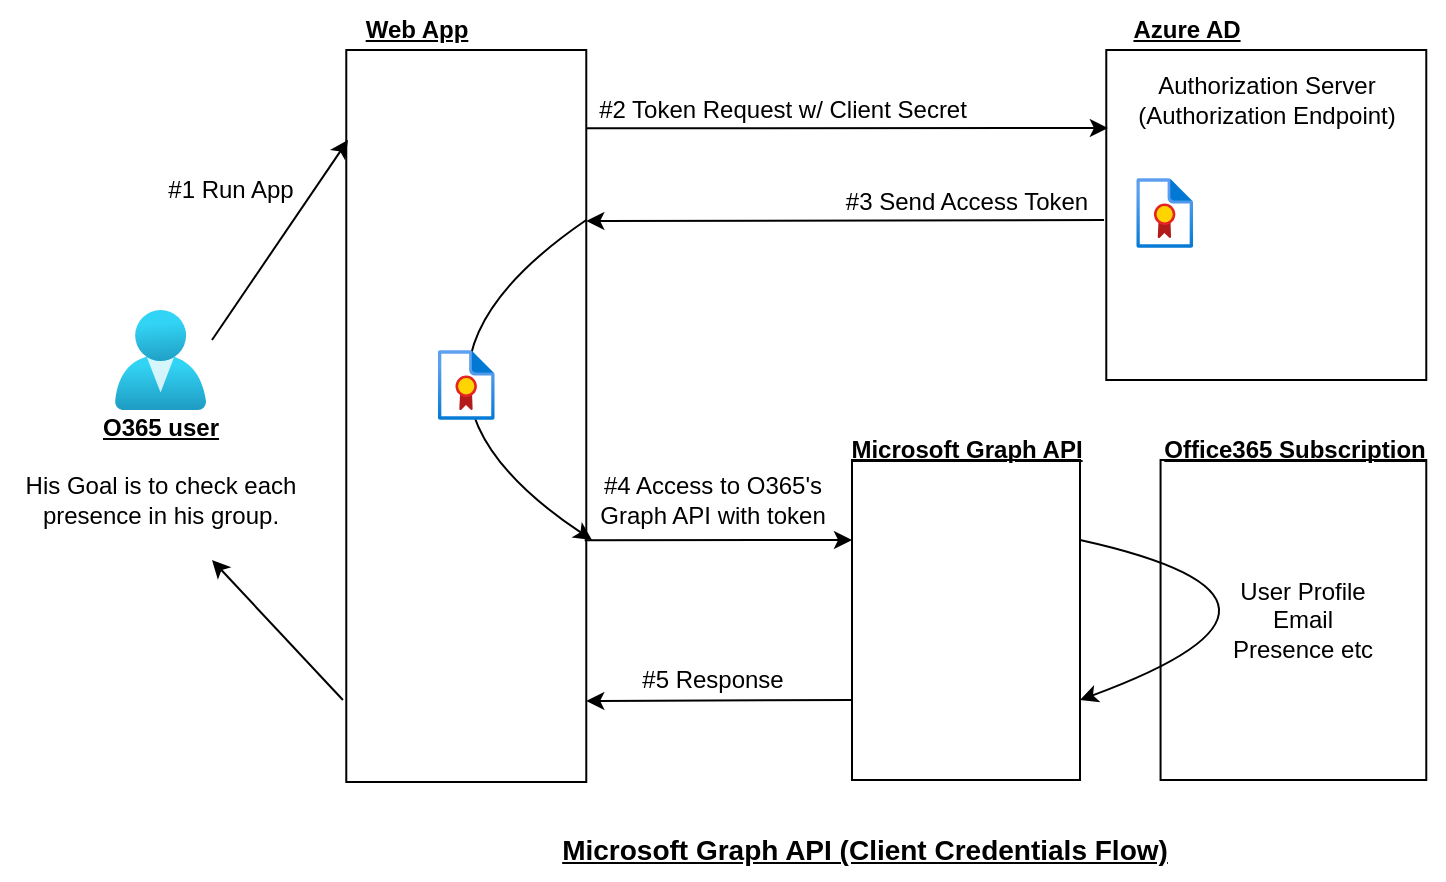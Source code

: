 <mxfile version="20.4.1" type="github">
  <diagram id="EQogxgOOaJ7-MavAzIGB" name="ページ1">
    <mxGraphModel dx="1422" dy="773" grid="1" gridSize="10" guides="1" tooltips="1" connect="1" arrows="1" fold="1" page="1" pageScale="1" pageWidth="827" pageHeight="1169" math="0" shadow="0">
      <root>
        <mxCell id="0" />
        <mxCell id="1" parent="0" />
        <mxCell id="5m2ri7QpMthFIvJ9T_sP-5" value="" style="rounded=0;whiteSpace=wrap;html=1;fillColor=#FFFFFF;" vertex="1" parent="1">
          <mxGeometry x="187.14" y="75" width="120" height="366" as="geometry" />
        </mxCell>
        <mxCell id="LVywCjolBayjgkQlPvWd-17" value="" style="rounded=0;whiteSpace=wrap;html=1;fillColor=#FFFFFF;" parent="1" vertex="1">
          <mxGeometry x="567.14" y="75" width="160" height="165" as="geometry" />
        </mxCell>
        <mxCell id="LVywCjolBayjgkQlPvWd-2" value="&lt;b&gt;&lt;u&gt;Web App&lt;/u&gt;&lt;/b&gt;" style="text;html=1;align=center;verticalAlign=middle;resizable=0;points=[];autosize=1;strokeColor=none;fillColor=none;" parent="1" vertex="1">
          <mxGeometry x="187.14" y="50" width="70" height="30" as="geometry" />
        </mxCell>
        <mxCell id="LVywCjolBayjgkQlPvWd-11" value="" style="aspect=fixed;html=1;points=[];align=center;image;fontSize=12;image=img/lib/azure2/identity/Users.svg;" parent="1" vertex="1">
          <mxGeometry x="71.43" y="205" width="45.71" height="50" as="geometry" />
        </mxCell>
        <mxCell id="LVywCjolBayjgkQlPvWd-12" value="&lt;b&gt;&lt;u&gt;O365 user&lt;/u&gt;&lt;/b&gt;" style="text;html=1;align=center;verticalAlign=middle;resizable=0;points=[];autosize=1;strokeColor=none;fillColor=none;" parent="1" vertex="1">
          <mxGeometry x="54.29" y="249" width="80" height="30" as="geometry" />
        </mxCell>
        <mxCell id="LVywCjolBayjgkQlPvWd-14" value="&lt;b&gt;&lt;u&gt;Azure AD&lt;/u&gt;&lt;/b&gt;" style="text;html=1;align=center;verticalAlign=middle;resizable=0;points=[];autosize=1;strokeColor=none;fillColor=none;" parent="1" vertex="1">
          <mxGeometry x="567.14" y="50" width="80" height="30" as="geometry" />
        </mxCell>
        <mxCell id="LVywCjolBayjgkQlPvWd-15" value="Authorization Server&lt;br&gt;(Authorization Endpoint)" style="text;html=1;align=center;verticalAlign=middle;resizable=0;points=[];autosize=1;strokeColor=none;fillColor=none;" parent="1" vertex="1">
          <mxGeometry x="572.14" y="80" width="150" height="40" as="geometry" />
        </mxCell>
        <mxCell id="LVywCjolBayjgkQlPvWd-36" value="" style="endArrow=classic;html=1;rounded=0;entryX=0.007;entryY=0.123;entryDx=0;entryDy=0;entryPerimeter=0;" parent="1" target="5m2ri7QpMthFIvJ9T_sP-5" edge="1">
          <mxGeometry width="50" height="50" relative="1" as="geometry">
            <mxPoint x="120" y="220" as="sourcePoint" />
            <mxPoint x="197.14" y="104.516" as="targetPoint" />
          </mxGeometry>
        </mxCell>
        <mxCell id="LVywCjolBayjgkQlPvWd-41" value="His Goal is to check&amp;nbsp;each &lt;br&gt;presence in his group." style="text;html=1;align=center;verticalAlign=middle;resizable=0;points=[];autosize=1;strokeColor=none;fillColor=none;" parent="1" vertex="1">
          <mxGeometry x="14.29" y="280" width="160" height="40" as="geometry" />
        </mxCell>
        <mxCell id="LVywCjolBayjgkQlPvWd-48" value="#2 Token Request w/ Client Secret" style="text;html=1;align=center;verticalAlign=middle;resizable=0;points=[];autosize=1;strokeColor=none;fillColor=none;" parent="1" vertex="1">
          <mxGeometry x="300" y="90" width="210" height="30" as="geometry" />
        </mxCell>
        <mxCell id="LVywCjolBayjgkQlPvWd-50" value="" style="endArrow=classic;html=1;rounded=0;exitX=1;exitY=0.75;exitDx=0;exitDy=0;entryX=0.005;entryY=0.565;entryDx=0;entryDy=0;entryPerimeter=0;" parent="1" edge="1">
          <mxGeometry width="50" height="50" relative="1" as="geometry">
            <mxPoint x="307.14" y="114.1" as="sourcePoint" />
            <mxPoint x="567.94" y="114.0" as="targetPoint" />
          </mxGeometry>
        </mxCell>
        <mxCell id="LVywCjolBayjgkQlPvWd-59" value="" style="endArrow=classic;html=1;rounded=0;entryX=1;entryY=0.75;entryDx=0;entryDy=0;exitX=-0.007;exitY=0.912;exitDx=0;exitDy=0;exitPerimeter=0;" parent="1" edge="1">
          <mxGeometry width="50" height="50" relative="1" as="geometry">
            <mxPoint x="566.02" y="160" as="sourcePoint" />
            <mxPoint x="307.14" y="160.48" as="targetPoint" />
          </mxGeometry>
        </mxCell>
        <mxCell id="LVywCjolBayjgkQlPvWd-60" value="#3 Send Access Token" style="text;html=1;align=center;verticalAlign=middle;resizable=0;points=[];autosize=1;strokeColor=none;fillColor=none;" parent="1" vertex="1">
          <mxGeometry x="427.14" y="136" width="140" height="30" as="geometry" />
        </mxCell>
        <mxCell id="LVywCjolBayjgkQlPvWd-63" value="" style="aspect=fixed;html=1;points=[];align=center;image;fontSize=12;image=img/lib/azure2/management_governance/Compliance.svg;fillColor=#FFFFFF;" parent="1" vertex="1">
          <mxGeometry x="582.14" y="139" width="28.44" height="35" as="geometry" />
        </mxCell>
        <mxCell id="LVywCjolBayjgkQlPvWd-69" value="&lt;b style=&quot;font-size: 14px;&quot;&gt;&lt;u style=&quot;font-size: 14px;&quot;&gt;Microsoft Graph API (Client Credentials Flow)&lt;/u&gt;&lt;/b&gt;" style="text;html=1;align=center;verticalAlign=middle;resizable=0;points=[];autosize=1;strokeColor=none;fillColor=none;fontSize=14;" parent="1" vertex="1">
          <mxGeometry x="280.58" y="460" width="330" height="30" as="geometry" />
        </mxCell>
        <mxCell id="5m2ri7QpMthFIvJ9T_sP-1" value="" style="rounded=0;whiteSpace=wrap;html=1;fillColor=#FFFFFF;" vertex="1" parent="1">
          <mxGeometry x="594.28" y="280" width="132.86" height="160" as="geometry" />
        </mxCell>
        <mxCell id="5m2ri7QpMthFIvJ9T_sP-2" value="&lt;b&gt;&lt;u&gt;Office365 Subscription&lt;/u&gt;&lt;/b&gt;" style="text;html=1;align=center;verticalAlign=middle;resizable=0;points=[];autosize=1;strokeColor=none;fillColor=none;" vertex="1" parent="1">
          <mxGeometry x="585.71" y="260" width="150" height="30" as="geometry" />
        </mxCell>
        <mxCell id="5m2ri7QpMthFIvJ9T_sP-3" value="" style="rounded=0;whiteSpace=wrap;html=1;fillColor=#FFFFFF;" vertex="1" parent="1">
          <mxGeometry x="440" y="280" width="114" height="160" as="geometry" />
        </mxCell>
        <mxCell id="5m2ri7QpMthFIvJ9T_sP-4" value="&lt;b&gt;&lt;u&gt;Microsoft Graph API&lt;/u&gt;&lt;/b&gt;" style="text;html=1;align=center;verticalAlign=middle;resizable=0;points=[];autosize=1;strokeColor=none;fillColor=none;" vertex="1" parent="1">
          <mxGeometry x="427.14" y="260" width="140" height="30" as="geometry" />
        </mxCell>
        <mxCell id="5m2ri7QpMthFIvJ9T_sP-6" value="#1 Run App" style="text;html=1;align=center;verticalAlign=middle;resizable=0;points=[];autosize=1;strokeColor=none;fillColor=none;" vertex="1" parent="1">
          <mxGeometry x="84.29" y="130" width="90" height="30" as="geometry" />
        </mxCell>
        <mxCell id="5m2ri7QpMthFIvJ9T_sP-7" value="" style="endArrow=classic;html=1;rounded=0;exitX=1;exitY=0.75;exitDx=0;exitDy=0;entryX=0;entryY=0.25;entryDx=0;entryDy=0;" edge="1" parent="1" target="5m2ri7QpMthFIvJ9T_sP-3">
          <mxGeometry width="50" height="50" relative="1" as="geometry">
            <mxPoint x="306.34" y="320.1" as="sourcePoint" />
            <mxPoint x="360" y="320" as="targetPoint" />
          </mxGeometry>
        </mxCell>
        <mxCell id="5m2ri7QpMthFIvJ9T_sP-8" value="#4 Access to O365&#39;s &lt;br&gt;Graph API with token" style="text;html=1;align=center;verticalAlign=middle;resizable=0;points=[];autosize=1;strokeColor=none;fillColor=none;" vertex="1" parent="1">
          <mxGeometry x="300" y="280" width="140" height="40" as="geometry" />
        </mxCell>
        <mxCell id="5m2ri7QpMthFIvJ9T_sP-9" value="" style="endArrow=classic;html=1;rounded=0;entryX=1;entryY=0.75;entryDx=0;entryDy=0;" edge="1" parent="1">
          <mxGeometry width="50" height="50" relative="1" as="geometry">
            <mxPoint x="440" y="400" as="sourcePoint" />
            <mxPoint x="307.14" y="400.48" as="targetPoint" />
          </mxGeometry>
        </mxCell>
        <mxCell id="LVywCjolBayjgkQlPvWd-45" value="" style="curved=1;endArrow=classic;html=1;rounded=0;entryX=1;entryY=0.75;entryDx=0;entryDy=0;exitX=1;exitY=0.25;exitDx=0;exitDy=0;" parent="1" target="5m2ri7QpMthFIvJ9T_sP-3" edge="1" source="5m2ri7QpMthFIvJ9T_sP-3">
          <mxGeometry width="50" height="50" relative="1" as="geometry">
            <mxPoint x="560" y="320" as="sourcePoint" />
            <mxPoint x="627.02" y="477.01" as="targetPoint" />
            <Array as="points">
              <mxPoint x="690" y="350" />
            </Array>
          </mxGeometry>
        </mxCell>
        <mxCell id="5m2ri7QpMthFIvJ9T_sP-12" value="" style="curved=1;endArrow=classic;html=1;rounded=0;exitX=1;exitY=0.25;exitDx=0;exitDy=0;" edge="1" parent="1">
          <mxGeometry width="50" height="50" relative="1" as="geometry">
            <mxPoint x="307.14" y="160" as="sourcePoint" />
            <mxPoint x="310" y="320" as="targetPoint" />
            <Array as="points">
              <mxPoint x="190" y="240" />
            </Array>
          </mxGeometry>
        </mxCell>
        <mxCell id="5m2ri7QpMthFIvJ9T_sP-11" value="" style="aspect=fixed;html=1;points=[];align=center;image;fontSize=12;image=img/lib/azure2/management_governance/Compliance.svg;fillColor=#FFFFFF;" vertex="1" parent="1">
          <mxGeometry x="232.92" y="225" width="28.44" height="35" as="geometry" />
        </mxCell>
        <mxCell id="5m2ri7QpMthFIvJ9T_sP-14" value="#5 Response" style="text;html=1;align=center;verticalAlign=middle;resizable=0;points=[];autosize=1;strokeColor=none;fillColor=none;" vertex="1" parent="1">
          <mxGeometry x="325" y="375" width="90" height="30" as="geometry" />
        </mxCell>
        <mxCell id="5m2ri7QpMthFIvJ9T_sP-15" value="" style="endArrow=classic;html=1;rounded=0;exitX=-0.014;exitY=0.888;exitDx=0;exitDy=0;exitPerimeter=0;" edge="1" parent="1" source="5m2ri7QpMthFIvJ9T_sP-5">
          <mxGeometry width="50" height="50" relative="1" as="geometry">
            <mxPoint x="190" y="400" as="sourcePoint" />
            <mxPoint x="120" y="330" as="targetPoint" />
          </mxGeometry>
        </mxCell>
        <mxCell id="5m2ri7QpMthFIvJ9T_sP-16" value="User Profile&lt;br&gt;Email&lt;br&gt;Presence etc" style="text;html=1;align=center;verticalAlign=middle;resizable=0;points=[];autosize=1;strokeColor=none;fillColor=none;" vertex="1" parent="1">
          <mxGeometry x="620" y="330" width="90" height="60" as="geometry" />
        </mxCell>
      </root>
    </mxGraphModel>
  </diagram>
</mxfile>
